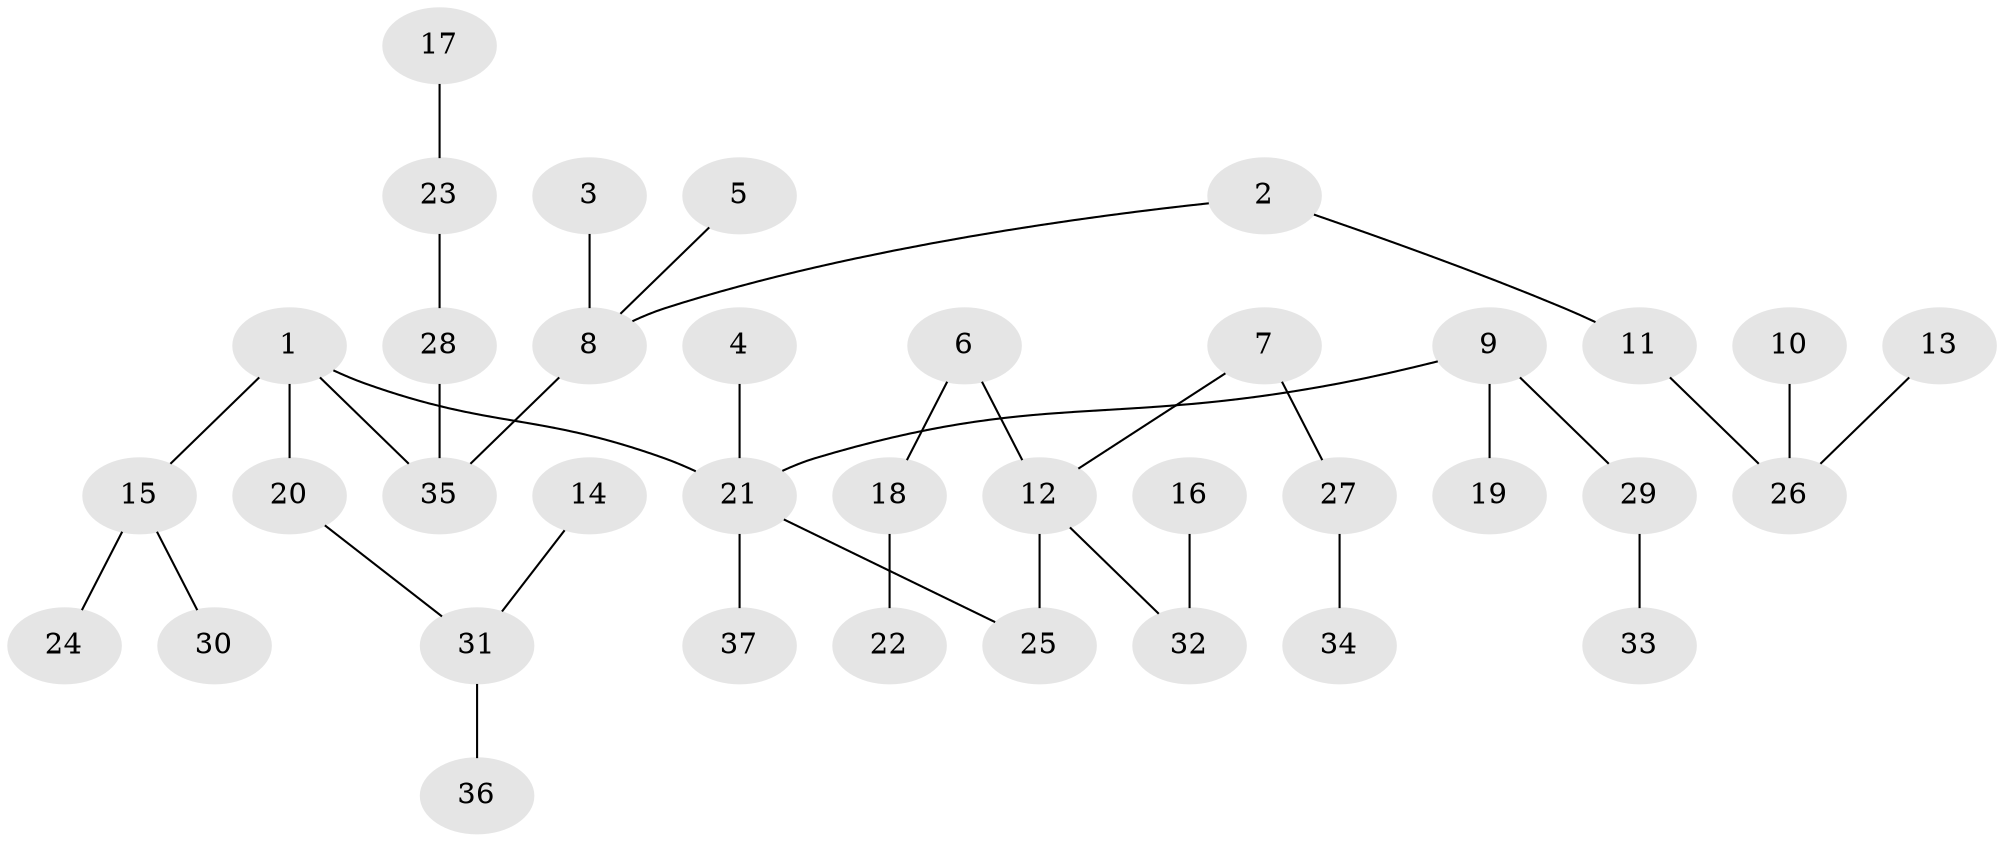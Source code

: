 // original degree distribution, {8: 0.008264462809917356, 5: 0.01652892561983471, 2: 0.2727272727272727, 4: 0.08264462809917356, 6: 0.024793388429752067, 3: 0.10743801652892562, 1: 0.48760330578512395}
// Generated by graph-tools (version 1.1) at 2025/37/03/04/25 23:37:24]
// undirected, 37 vertices, 36 edges
graph export_dot {
  node [color=gray90,style=filled];
  1;
  2;
  3;
  4;
  5;
  6;
  7;
  8;
  9;
  10;
  11;
  12;
  13;
  14;
  15;
  16;
  17;
  18;
  19;
  20;
  21;
  22;
  23;
  24;
  25;
  26;
  27;
  28;
  29;
  30;
  31;
  32;
  33;
  34;
  35;
  36;
  37;
  1 -- 15 [weight=1.0];
  1 -- 20 [weight=1.0];
  1 -- 21 [weight=1.0];
  1 -- 35 [weight=1.0];
  2 -- 8 [weight=1.0];
  2 -- 11 [weight=1.0];
  3 -- 8 [weight=1.0];
  4 -- 21 [weight=1.0];
  5 -- 8 [weight=1.0];
  6 -- 12 [weight=1.0];
  6 -- 18 [weight=1.0];
  7 -- 12 [weight=1.0];
  7 -- 27 [weight=1.0];
  8 -- 35 [weight=1.0];
  9 -- 19 [weight=1.0];
  9 -- 21 [weight=1.0];
  9 -- 29 [weight=1.0];
  10 -- 26 [weight=1.0];
  11 -- 26 [weight=1.0];
  12 -- 25 [weight=1.0];
  12 -- 32 [weight=1.0];
  13 -- 26 [weight=1.0];
  14 -- 31 [weight=1.0];
  15 -- 24 [weight=1.0];
  15 -- 30 [weight=1.0];
  16 -- 32 [weight=1.0];
  17 -- 23 [weight=1.0];
  18 -- 22 [weight=1.0];
  20 -- 31 [weight=1.0];
  21 -- 25 [weight=1.0];
  21 -- 37 [weight=1.0];
  23 -- 28 [weight=1.0];
  27 -- 34 [weight=1.0];
  28 -- 35 [weight=1.0];
  29 -- 33 [weight=1.0];
  31 -- 36 [weight=1.0];
}
